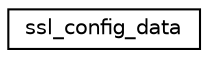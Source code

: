 digraph "Graphical Class Hierarchy"
{
  edge [fontname="Helvetica",fontsize="10",labelfontname="Helvetica",labelfontsize="10"];
  node [fontname="Helvetica",fontsize="10",shape=record];
  rankdir="LR";
  Node0 [label="ssl_config_data",height=0.2,width=0.4,color="black", fillcolor="white", style="filled",URL="$structssl__config__data.html"];
}
